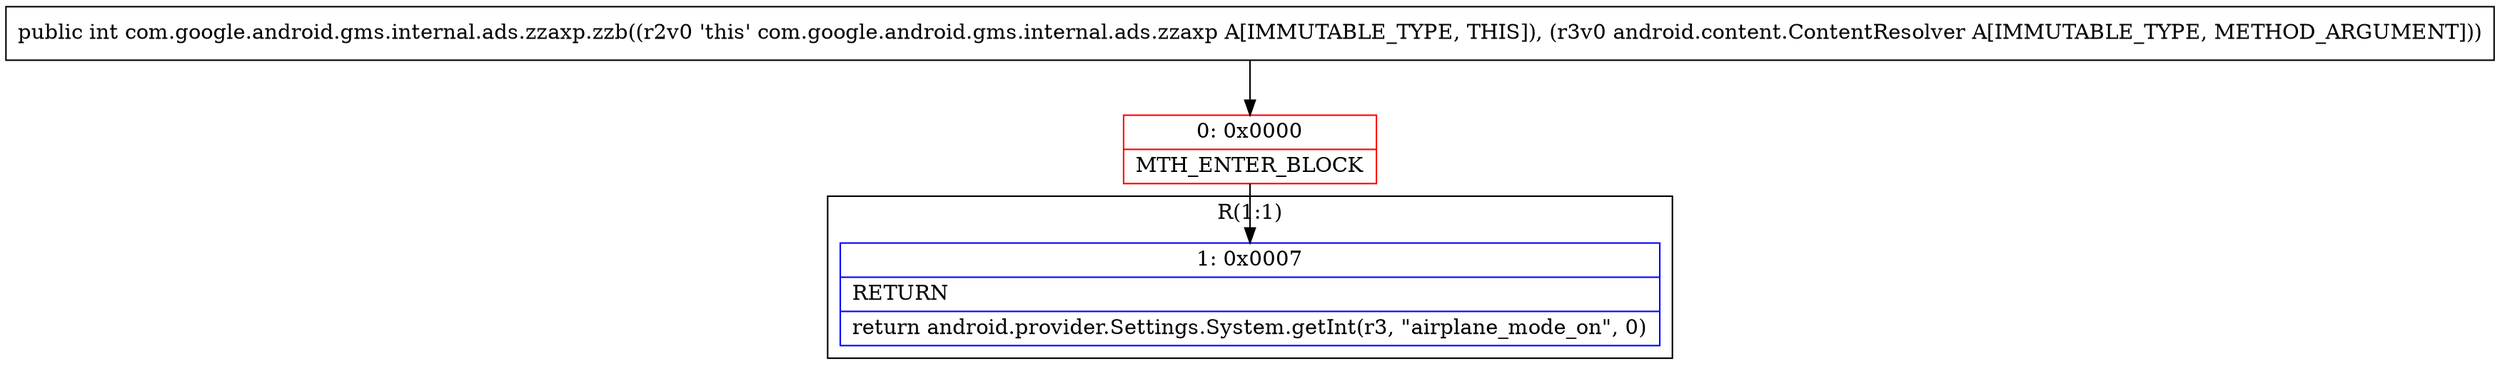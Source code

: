 digraph "CFG forcom.google.android.gms.internal.ads.zzaxp.zzb(Landroid\/content\/ContentResolver;)I" {
subgraph cluster_Region_1711797226 {
label = "R(1:1)";
node [shape=record,color=blue];
Node_1 [shape=record,label="{1\:\ 0x0007|RETURN\l|return android.provider.Settings.System.getInt(r3, \"airplane_mode_on\", 0)\l}"];
}
Node_0 [shape=record,color=red,label="{0\:\ 0x0000|MTH_ENTER_BLOCK\l}"];
MethodNode[shape=record,label="{public int com.google.android.gms.internal.ads.zzaxp.zzb((r2v0 'this' com.google.android.gms.internal.ads.zzaxp A[IMMUTABLE_TYPE, THIS]), (r3v0 android.content.ContentResolver A[IMMUTABLE_TYPE, METHOD_ARGUMENT])) }"];
MethodNode -> Node_0;
Node_0 -> Node_1;
}


